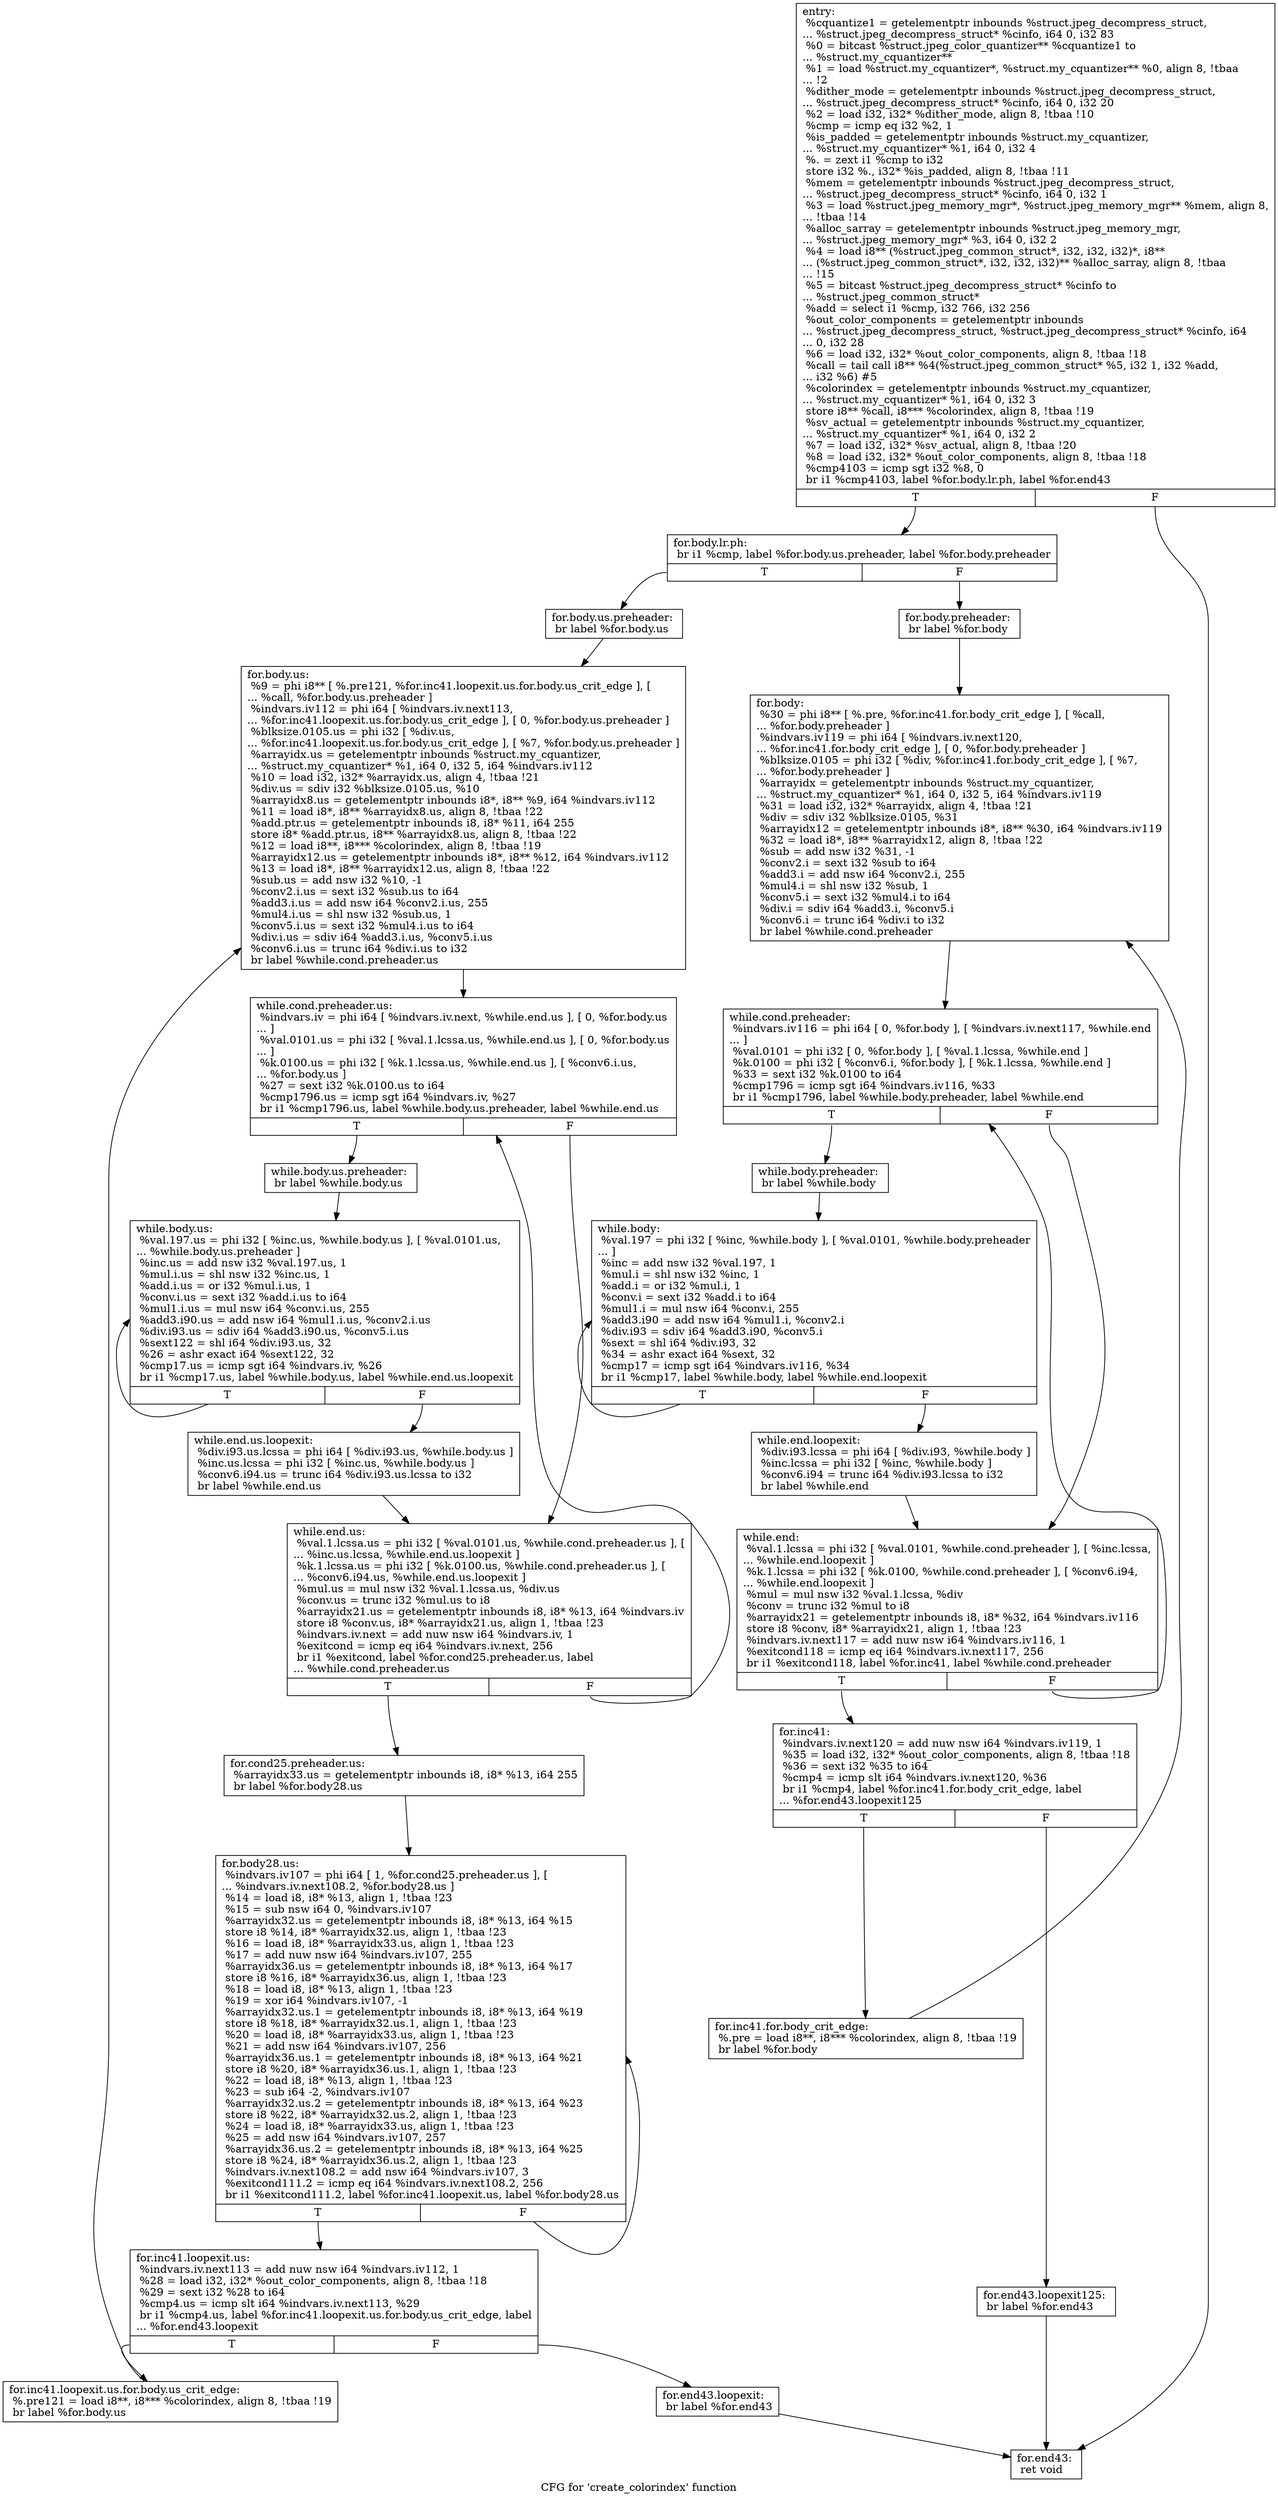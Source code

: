 digraph "CFG for 'create_colorindex' function" {
	label="CFG for 'create_colorindex' function";

	Node0x6a48280 [shape=record,label="{entry:\l  %cquantize1 = getelementptr inbounds %struct.jpeg_decompress_struct,\l... %struct.jpeg_decompress_struct* %cinfo, i64 0, i32 83\l  %0 = bitcast %struct.jpeg_color_quantizer** %cquantize1 to\l... %struct.my_cquantizer**\l  %1 = load %struct.my_cquantizer*, %struct.my_cquantizer** %0, align 8, !tbaa\l... !2\l  %dither_mode = getelementptr inbounds %struct.jpeg_decompress_struct,\l... %struct.jpeg_decompress_struct* %cinfo, i64 0, i32 20\l  %2 = load i32, i32* %dither_mode, align 8, !tbaa !10\l  %cmp = icmp eq i32 %2, 1\l  %is_padded = getelementptr inbounds %struct.my_cquantizer,\l... %struct.my_cquantizer* %1, i64 0, i32 4\l  %. = zext i1 %cmp to i32\l  store i32 %., i32* %is_padded, align 8, !tbaa !11\l  %mem = getelementptr inbounds %struct.jpeg_decompress_struct,\l... %struct.jpeg_decompress_struct* %cinfo, i64 0, i32 1\l  %3 = load %struct.jpeg_memory_mgr*, %struct.jpeg_memory_mgr** %mem, align 8,\l... !tbaa !14\l  %alloc_sarray = getelementptr inbounds %struct.jpeg_memory_mgr,\l... %struct.jpeg_memory_mgr* %3, i64 0, i32 2\l  %4 = load i8** (%struct.jpeg_common_struct*, i32, i32, i32)*, i8**\l... (%struct.jpeg_common_struct*, i32, i32, i32)** %alloc_sarray, align 8, !tbaa\l... !15\l  %5 = bitcast %struct.jpeg_decompress_struct* %cinfo to\l... %struct.jpeg_common_struct*\l  %add = select i1 %cmp, i32 766, i32 256\l  %out_color_components = getelementptr inbounds\l... %struct.jpeg_decompress_struct, %struct.jpeg_decompress_struct* %cinfo, i64\l... 0, i32 28\l  %6 = load i32, i32* %out_color_components, align 8, !tbaa !18\l  %call = tail call i8** %4(%struct.jpeg_common_struct* %5, i32 1, i32 %add,\l... i32 %6) #5\l  %colorindex = getelementptr inbounds %struct.my_cquantizer,\l... %struct.my_cquantizer* %1, i64 0, i32 3\l  store i8** %call, i8*** %colorindex, align 8, !tbaa !19\l  %sv_actual = getelementptr inbounds %struct.my_cquantizer,\l... %struct.my_cquantizer* %1, i64 0, i32 2\l  %7 = load i32, i32* %sv_actual, align 8, !tbaa !20\l  %8 = load i32, i32* %out_color_components, align 8, !tbaa !18\l  %cmp4103 = icmp sgt i32 %8, 0\l  br i1 %cmp4103, label %for.body.lr.ph, label %for.end43\l|{<s0>T|<s1>F}}"];
	Node0x6a48280:s0 -> Node0x6a495f0;
	Node0x6a48280:s1 -> Node0x6a31400;
	Node0x6a495f0 [shape=record,label="{for.body.lr.ph:                                   \l  br i1 %cmp, label %for.body.us.preheader, label %for.body.preheader\l|{<s0>T|<s1>F}}"];
	Node0x6a495f0:s0 -> Node0x6a31570;
	Node0x6a495f0:s1 -> Node0x6a31610;
	Node0x6a31610 [shape=record,label="{for.body.preheader:                               \l  br label %for.body\l}"];
	Node0x6a31610 -> Node0x6a4ae70;
	Node0x6a31570 [shape=record,label="{for.body.us.preheader:                            \l  br label %for.body.us\l}"];
	Node0x6a31570 -> Node0x6a4af50;
	Node0x6a4af50 [shape=record,label="{for.body.us:                                      \l  %9 = phi i8** [ %.pre121, %for.inc41.loopexit.us.for.body.us_crit_edge ], [\l... %call, %for.body.us.preheader ]\l  %indvars.iv112 = phi i64 [ %indvars.iv.next113,\l... %for.inc41.loopexit.us.for.body.us_crit_edge ], [ 0, %for.body.us.preheader ]\l  %blksize.0105.us = phi i32 [ %div.us,\l... %for.inc41.loopexit.us.for.body.us_crit_edge ], [ %7, %for.body.us.preheader ]\l  %arrayidx.us = getelementptr inbounds %struct.my_cquantizer,\l... %struct.my_cquantizer* %1, i64 0, i32 5, i64 %indvars.iv112\l  %10 = load i32, i32* %arrayidx.us, align 4, !tbaa !21\l  %div.us = sdiv i32 %blksize.0105.us, %10\l  %arrayidx8.us = getelementptr inbounds i8*, i8** %9, i64 %indvars.iv112\l  %11 = load i8*, i8** %arrayidx8.us, align 8, !tbaa !22\l  %add.ptr.us = getelementptr inbounds i8, i8* %11, i64 255\l  store i8* %add.ptr.us, i8** %arrayidx8.us, align 8, !tbaa !22\l  %12 = load i8**, i8*** %colorindex, align 8, !tbaa !19\l  %arrayidx12.us = getelementptr inbounds i8*, i8** %12, i64 %indvars.iv112\l  %13 = load i8*, i8** %arrayidx12.us, align 8, !tbaa !22\l  %sub.us = add nsw i32 %10, -1\l  %conv2.i.us = sext i32 %sub.us to i64\l  %add3.i.us = add nsw i64 %conv2.i.us, 255\l  %mul4.i.us = shl nsw i32 %sub.us, 1\l  %conv5.i.us = sext i32 %mul4.i.us to i64\l  %div.i.us = sdiv i64 %add3.i.us, %conv5.i.us\l  %conv6.i.us = trunc i64 %div.i.us to i32\l  br label %while.cond.preheader.us\l}"];
	Node0x6a4af50 -> Node0x6a4c6e0;
	Node0x6a4c820 [shape=record,label="{for.body28.us:                                    \l  %indvars.iv107 = phi i64 [ 1, %for.cond25.preheader.us ], [\l... %indvars.iv.next108.2, %for.body28.us ]\l  %14 = load i8, i8* %13, align 1, !tbaa !23\l  %15 = sub nsw i64 0, %indvars.iv107\l  %arrayidx32.us = getelementptr inbounds i8, i8* %13, i64 %15\l  store i8 %14, i8* %arrayidx32.us, align 1, !tbaa !23\l  %16 = load i8, i8* %arrayidx33.us, align 1, !tbaa !23\l  %17 = add nuw nsw i64 %indvars.iv107, 255\l  %arrayidx36.us = getelementptr inbounds i8, i8* %13, i64 %17\l  store i8 %16, i8* %arrayidx36.us, align 1, !tbaa !23\l  %18 = load i8, i8* %13, align 1, !tbaa !23\l  %19 = xor i64 %indvars.iv107, -1\l  %arrayidx32.us.1 = getelementptr inbounds i8, i8* %13, i64 %19\l  store i8 %18, i8* %arrayidx32.us.1, align 1, !tbaa !23\l  %20 = load i8, i8* %arrayidx33.us, align 1, !tbaa !23\l  %21 = add nsw i64 %indvars.iv107, 256\l  %arrayidx36.us.1 = getelementptr inbounds i8, i8* %13, i64 %21\l  store i8 %20, i8* %arrayidx36.us.1, align 1, !tbaa !23\l  %22 = load i8, i8* %13, align 1, !tbaa !23\l  %23 = sub i64 -2, %indvars.iv107\l  %arrayidx32.us.2 = getelementptr inbounds i8, i8* %13, i64 %23\l  store i8 %22, i8* %arrayidx32.us.2, align 1, !tbaa !23\l  %24 = load i8, i8* %arrayidx33.us, align 1, !tbaa !23\l  %25 = add nsw i64 %indvars.iv107, 257\l  %arrayidx36.us.2 = getelementptr inbounds i8, i8* %13, i64 %25\l  store i8 %24, i8* %arrayidx36.us.2, align 1, !tbaa !23\l  %indvars.iv.next108.2 = add nsw i64 %indvars.iv107, 3\l  %exitcond111.2 = icmp eq i64 %indvars.iv.next108.2, 256\l  br i1 %exitcond111.2, label %for.inc41.loopexit.us, label %for.body28.us\l|{<s0>T|<s1>F}}"];
	Node0x6a4c820:s0 -> Node0x6a4dbb0;
	Node0x6a4c820:s1 -> Node0x6a4c820;
	Node0x6a4b740 [shape=record,label="{while.end.us.loopexit:                            \l  %div.i93.us.lcssa = phi i64 [ %div.i93.us, %while.body.us ]\l  %inc.us.lcssa = phi i32 [ %inc.us, %while.body.us ]\l  %conv6.i94.us = trunc i64 %div.i93.us.lcssa to i32\l  br label %while.end.us\l}"];
	Node0x6a4b740 -> Node0x6a4e4a0;
	Node0x6a4e4a0 [shape=record,label="{while.end.us:                                     \l  %val.1.lcssa.us = phi i32 [ %val.0101.us, %while.cond.preheader.us ], [\l... %inc.us.lcssa, %while.end.us.loopexit ]\l  %k.1.lcssa.us = phi i32 [ %k.0100.us, %while.cond.preheader.us ], [\l... %conv6.i94.us, %while.end.us.loopexit ]\l  %mul.us = mul nsw i32 %val.1.lcssa.us, %div.us\l  %conv.us = trunc i32 %mul.us to i8\l  %arrayidx21.us = getelementptr inbounds i8, i8* %13, i64 %indvars.iv\l  store i8 %conv.us, i8* %arrayidx21.us, align 1, !tbaa !23\l  %indvars.iv.next = add nuw nsw i64 %indvars.iv, 1\l  %exitcond = icmp eq i64 %indvars.iv.next, 256\l  br i1 %exitcond, label %for.cond25.preheader.us, label\l... %while.cond.preheader.us\l|{<s0>T|<s1>F}}"];
	Node0x6a4e4a0:s0 -> Node0x6a4c900;
	Node0x6a4e4a0:s1 -> Node0x6a4c6e0;
	Node0x6a4b870 [shape=record,label="{while.body.us:                                    \l  %val.197.us = phi i32 [ %inc.us, %while.body.us ], [ %val.0101.us,\l... %while.body.us.preheader ]\l  %inc.us = add nsw i32 %val.197.us, 1\l  %mul.i.us = shl nsw i32 %inc.us, 1\l  %add.i.us = or i32 %mul.i.us, 1\l  %conv.i.us = sext i32 %add.i.us to i64\l  %mul1.i.us = mul nsw i64 %conv.i.us, 255\l  %add3.i90.us = add nsw i64 %mul1.i.us, %conv2.i.us\l  %div.i93.us = sdiv i64 %add3.i90.us, %conv5.i.us\l  %sext122 = shl i64 %div.i93.us, 32\l  %26 = ashr exact i64 %sext122, 32\l  %cmp17.us = icmp sgt i64 %indvars.iv, %26\l  br i1 %cmp17.us, label %while.body.us, label %while.end.us.loopexit\l|{<s0>T|<s1>F}}"];
	Node0x6a4b870:s0 -> Node0x6a4b870;
	Node0x6a4b870:s1 -> Node0x6a4b740;
	Node0x6a4c6e0 [shape=record,label="{while.cond.preheader.us:                          \l  %indvars.iv = phi i64 [ %indvars.iv.next, %while.end.us ], [ 0, %for.body.us\l... ]\l  %val.0101.us = phi i32 [ %val.1.lcssa.us, %while.end.us ], [ 0, %for.body.us\l... ]\l  %k.0100.us = phi i32 [ %k.1.lcssa.us, %while.end.us ], [ %conv6.i.us,\l... %for.body.us ]\l  %27 = sext i32 %k.0100.us to i64\l  %cmp1796.us = icmp sgt i64 %indvars.iv, %27\l  br i1 %cmp1796.us, label %while.body.us.preheader, label %while.end.us\l|{<s0>T|<s1>F}}"];
	Node0x6a4c6e0:s0 -> Node0x6a4edb0;
	Node0x6a4c6e0:s1 -> Node0x6a4e4a0;
	Node0x6a4edb0 [shape=record,label="{while.body.us.preheader:                          \l  br label %while.body.us\l}"];
	Node0x6a4edb0 -> Node0x6a4b870;
	Node0x6a4c900 [shape=record,label="{for.cond25.preheader.us:                          \l  %arrayidx33.us = getelementptr inbounds i8, i8* %13, i64 255\l  br label %for.body28.us\l}"];
	Node0x6a4c900 -> Node0x6a4c820;
	Node0x6a4dbb0 [shape=record,label="{for.inc41.loopexit.us:                            \l  %indvars.iv.next113 = add nuw nsw i64 %indvars.iv112, 1\l  %28 = load i32, i32* %out_color_components, align 8, !tbaa !18\l  %29 = sext i32 %28 to i64\l  %cmp4.us = icmp slt i64 %indvars.iv.next113, %29\l  br i1 %cmp4.us, label %for.inc41.loopexit.us.for.body.us_crit_edge, label\l... %for.end43.loopexit\l|{<s0>T|<s1>F}}"];
	Node0x6a4dbb0:s0 -> Node0x6a4b0b0;
	Node0x6a4dbb0:s1 -> Node0x6a4f9a0;
	Node0x6a4b0b0 [shape=record,label="{for.inc41.loopexit.us.for.body.us_crit_edge:      \l  %.pre121 = load i8**, i8*** %colorindex, align 8, !tbaa !19\l  br label %for.body.us\l}"];
	Node0x6a4b0b0 -> Node0x6a4af50;
	Node0x6a4ae70 [shape=record,label="{for.body:                                         \l  %30 = phi i8** [ %.pre, %for.inc41.for.body_crit_edge ], [ %call,\l... %for.body.preheader ]\l  %indvars.iv119 = phi i64 [ %indvars.iv.next120,\l... %for.inc41.for.body_crit_edge ], [ 0, %for.body.preheader ]\l  %blksize.0105 = phi i32 [ %div, %for.inc41.for.body_crit_edge ], [ %7,\l... %for.body.preheader ]\l  %arrayidx = getelementptr inbounds %struct.my_cquantizer,\l... %struct.my_cquantizer* %1, i64 0, i32 5, i64 %indvars.iv119\l  %31 = load i32, i32* %arrayidx, align 4, !tbaa !21\l  %div = sdiv i32 %blksize.0105, %31\l  %arrayidx12 = getelementptr inbounds i8*, i8** %30, i64 %indvars.iv119\l  %32 = load i8*, i8** %arrayidx12, align 8, !tbaa !22\l  %sub = add nsw i32 %31, -1\l  %conv2.i = sext i32 %sub to i64\l  %add3.i = add nsw i64 %conv2.i, 255\l  %mul4.i = shl nsw i32 %sub, 1\l  %conv5.i = sext i32 %mul4.i to i64\l  %div.i = sdiv i64 %add3.i, %conv5.i\l  %conv6.i = trunc i64 %div.i to i32\l  br label %while.cond.preheader\l}"];
	Node0x6a4ae70 -> Node0x6a505d0;
	Node0x6a505d0 [shape=record,label="{while.cond.preheader:                             \l  %indvars.iv116 = phi i64 [ 0, %for.body ], [ %indvars.iv.next117, %while.end\l... ]\l  %val.0101 = phi i32 [ 0, %for.body ], [ %val.1.lcssa, %while.end ]\l  %k.0100 = phi i32 [ %conv6.i, %for.body ], [ %k.1.lcssa, %while.end ]\l  %33 = sext i32 %k.0100 to i64\l  %cmp1796 = icmp sgt i64 %indvars.iv116, %33\l  br i1 %cmp1796, label %while.body.preheader, label %while.end\l|{<s0>T|<s1>F}}"];
	Node0x6a505d0:s0 -> Node0x6a4e170;
	Node0x6a505d0:s1 -> Node0x6a50790;
	Node0x6a4e170 [shape=record,label="{while.body.preheader:                             \l  br label %while.body\l}"];
	Node0x6a4e170 -> Node0x6a51490;
	Node0x6a51490 [shape=record,label="{while.body:                                       \l  %val.197 = phi i32 [ %inc, %while.body ], [ %val.0101, %while.body.preheader\l... ]\l  %inc = add nsw i32 %val.197, 1\l  %mul.i = shl nsw i32 %inc, 1\l  %add.i = or i32 %mul.i, 1\l  %conv.i = sext i32 %add.i to i64\l  %mul1.i = mul nsw i64 %conv.i, 255\l  %add3.i90 = add nsw i64 %mul1.i, %conv2.i\l  %div.i93 = sdiv i64 %add3.i90, %conv5.i\l  %sext = shl i64 %div.i93, 32\l  %34 = ashr exact i64 %sext, 32\l  %cmp17 = icmp sgt i64 %indvars.iv116, %34\l  br i1 %cmp17, label %while.body, label %while.end.loopexit\l|{<s0>T|<s1>F}}"];
	Node0x6a51490:s0 -> Node0x6a51490;
	Node0x6a51490:s1 -> Node0x6a51b40;
	Node0x6a51b40 [shape=record,label="{while.end.loopexit:                               \l  %div.i93.lcssa = phi i64 [ %div.i93, %while.body ]\l  %inc.lcssa = phi i32 [ %inc, %while.body ]\l  %conv6.i94 = trunc i64 %div.i93.lcssa to i32\l  br label %while.end\l}"];
	Node0x6a51b40 -> Node0x6a50790;
	Node0x6a50790 [shape=record,label="{while.end:                                        \l  %val.1.lcssa = phi i32 [ %val.0101, %while.cond.preheader ], [ %inc.lcssa,\l... %while.end.loopexit ]\l  %k.1.lcssa = phi i32 [ %k.0100, %while.cond.preheader ], [ %conv6.i94,\l... %while.end.loopexit ]\l  %mul = mul nsw i32 %val.1.lcssa, %div\l  %conv = trunc i32 %mul to i8\l  %arrayidx21 = getelementptr inbounds i8, i8* %32, i64 %indvars.iv116\l  store i8 %conv, i8* %arrayidx21, align 1, !tbaa !23\l  %indvars.iv.next117 = add nuw nsw i64 %indvars.iv116, 1\l  %exitcond118 = icmp eq i64 %indvars.iv.next117, 256\l  br i1 %exitcond118, label %for.inc41, label %while.cond.preheader\l|{<s0>T|<s1>F}}"];
	Node0x6a50790:s0 -> Node0x6a52290;
	Node0x6a50790:s1 -> Node0x6a505d0;
	Node0x6a52290 [shape=record,label="{for.inc41:                                        \l  %indvars.iv.next120 = add nuw nsw i64 %indvars.iv119, 1\l  %35 = load i32, i32* %out_color_components, align 8, !tbaa !18\l  %36 = sext i32 %35 to i64\l  %cmp4 = icmp slt i64 %indvars.iv.next120, %36\l  br i1 %cmp4, label %for.inc41.for.body_crit_edge, label\l... %for.end43.loopexit125\l|{<s0>T|<s1>F}}"];
	Node0x6a52290:s0 -> Node0x6a4fab0;
	Node0x6a52290:s1 -> Node0x6a524d0;
	Node0x6a4fab0 [shape=record,label="{for.inc41.for.body_crit_edge:                     \l  %.pre = load i8**, i8*** %colorindex, align 8, !tbaa !19\l  br label %for.body\l}"];
	Node0x6a4fab0 -> Node0x6a4ae70;
	Node0x6a4f9a0 [shape=record,label="{for.end43.loopexit:                               \l  br label %for.end43\l}"];
	Node0x6a4f9a0 -> Node0x6a31400;
	Node0x6a524d0 [shape=record,label="{for.end43.loopexit125:                            \l  br label %for.end43\l}"];
	Node0x6a524d0 -> Node0x6a31400;
	Node0x6a31400 [shape=record,label="{for.end43:                                        \l  ret void\l}"];
}
